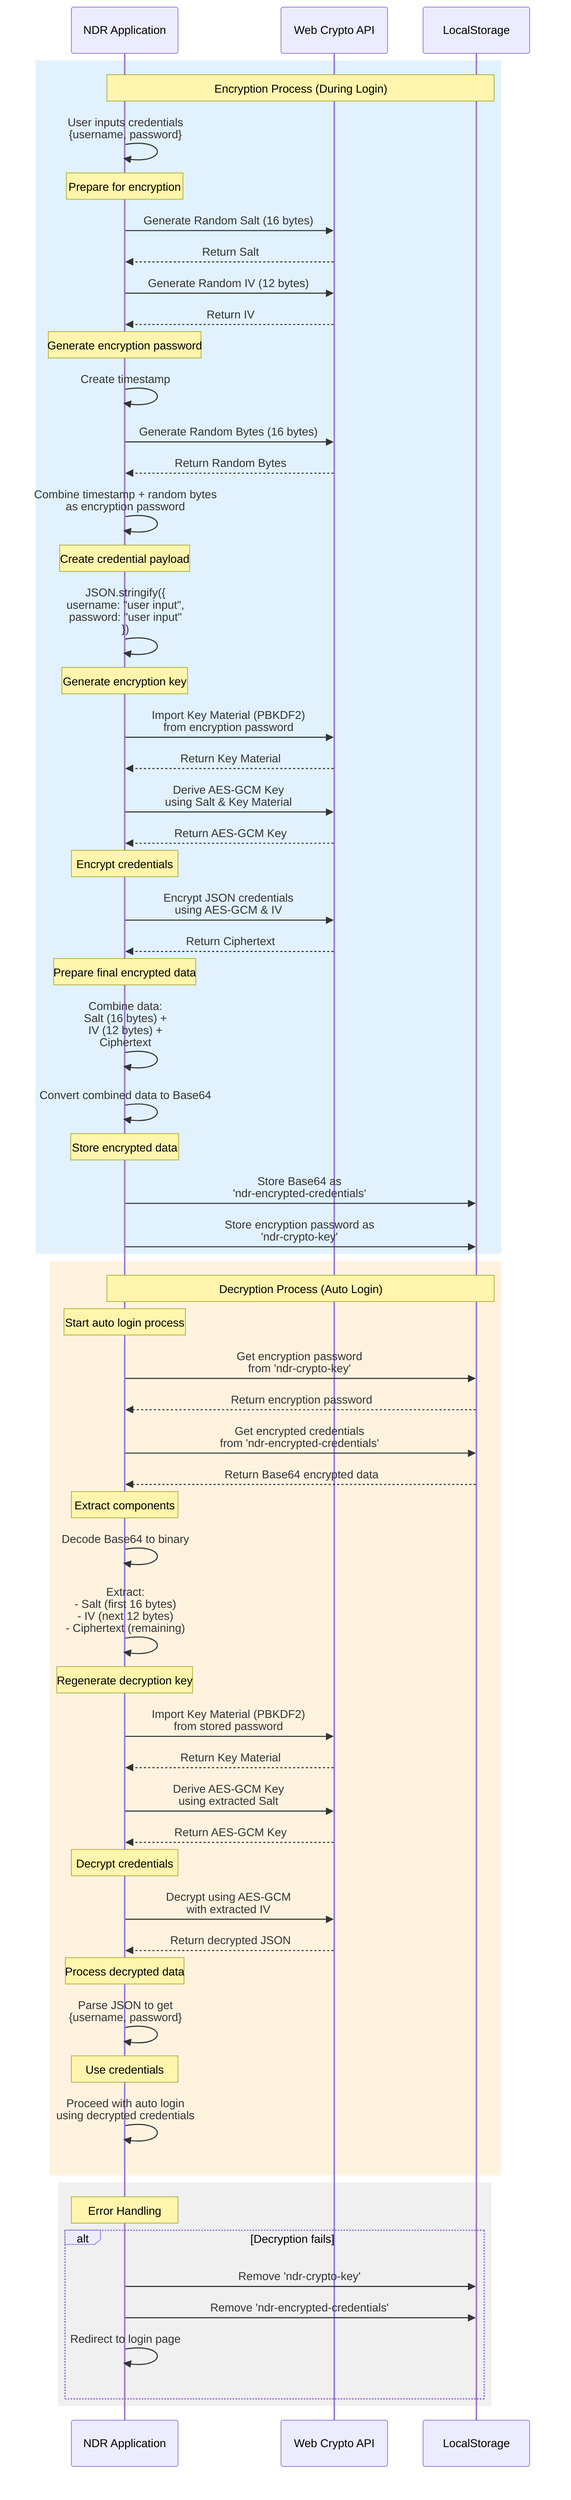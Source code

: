 sequenceDiagram
    participant App as NDR Application
    participant Crypto as Web Crypto API
    participant Storage as LocalStorage

    %% Encryption Flow
    rect rgb(225, 242, 254)
        Note over App,Storage: Encryption Process (During Login)
        
        App->>App: User inputs credentials<br/>{username, password}
        
        Note over App: Prepare for encryption
        App->>Crypto: Generate Random Salt (16 bytes)
        Crypto-->>App: Return Salt
        App->>Crypto: Generate Random IV (12 bytes)
        Crypto-->>App: Return IV
        
        Note over App: Generate encryption password
        App->>App: Create timestamp
        App->>Crypto: Generate Random Bytes (16 bytes)
        Crypto-->>App: Return Random Bytes
        App->>App: Combine timestamp + random bytes<br/>as encryption password
        
        Note over App: Create credential payload
        App->>App: JSON.stringify({<br/>username: "user input",<br/>password: "user input"<br/>})
        
        Note over App: Generate encryption key
        App->>Crypto: Import Key Material (PBKDF2)<br/>from encryption password
        Crypto-->>App: Return Key Material
        App->>Crypto: Derive AES-GCM Key<br/>using Salt & Key Material
        Crypto-->>App: Return AES-GCM Key
        
        Note over App: Encrypt credentials
        App->>Crypto: Encrypt JSON credentials<br/>using AES-GCM & IV
        Crypto-->>App: Return Ciphertext
        
        Note over App: Prepare final encrypted data
        App->>App: Combine data:<br/>Salt (16 bytes) +<br/>IV (12 bytes) +<br/>Ciphertext
        App->>App: Convert combined data to Base64
        
        Note over App: Store encrypted data
        App->>Storage: Store Base64 as<br/>'ndr-encrypted-credentials'
        App->>Storage: Store encryption password as<br/>'ndr-crypto-key'
    end

    %% Decryption Flow
    rect rgb(255, 243, 224)
        Note over App,Storage: Decryption Process (Auto Login)
        
        Note over App: Start auto login process
        App->>Storage: Get encryption password<br/>from 'ndr-crypto-key'
        Storage-->>App: Return encryption password
        
        App->>Storage: Get encrypted credentials<br/>from 'ndr-encrypted-credentials'
        Storage-->>App: Return Base64 encrypted data
        
        Note over App: Extract components
        App->>App: Decode Base64 to binary
        App->>App: Extract:<br/>- Salt (first 16 bytes)<br/>- IV (next 12 bytes)<br/>- Ciphertext (remaining)
        
        Note over App: Regenerate decryption key
        App->>Crypto: Import Key Material (PBKDF2)<br/>from stored password
        Crypto-->>App: Return Key Material
        App->>Crypto: Derive AES-GCM Key<br/>using extracted Salt
        Crypto-->>App: Return AES-GCM Key
        
        Note over App: Decrypt credentials
        App->>Crypto: Decrypt using AES-GCM<br/>with extracted IV
        Crypto-->>App: Return decrypted JSON
        
        Note over App: Process decrypted data
        App->>App: Parse JSON to get<br/>{username, password}
        
        Note over App: Use credentials
        App->>App: Proceed with auto login<br/>using decrypted credentials
    end

    rect rgb(240, 240, 240)
        Note over App: Error Handling
        alt Decryption fails
            App->>Storage: Remove 'ndr-crypto-key'
            App->>Storage: Remove 'ndr-encrypted-credentials'
            App->>App: Redirect to login page
        end
    end